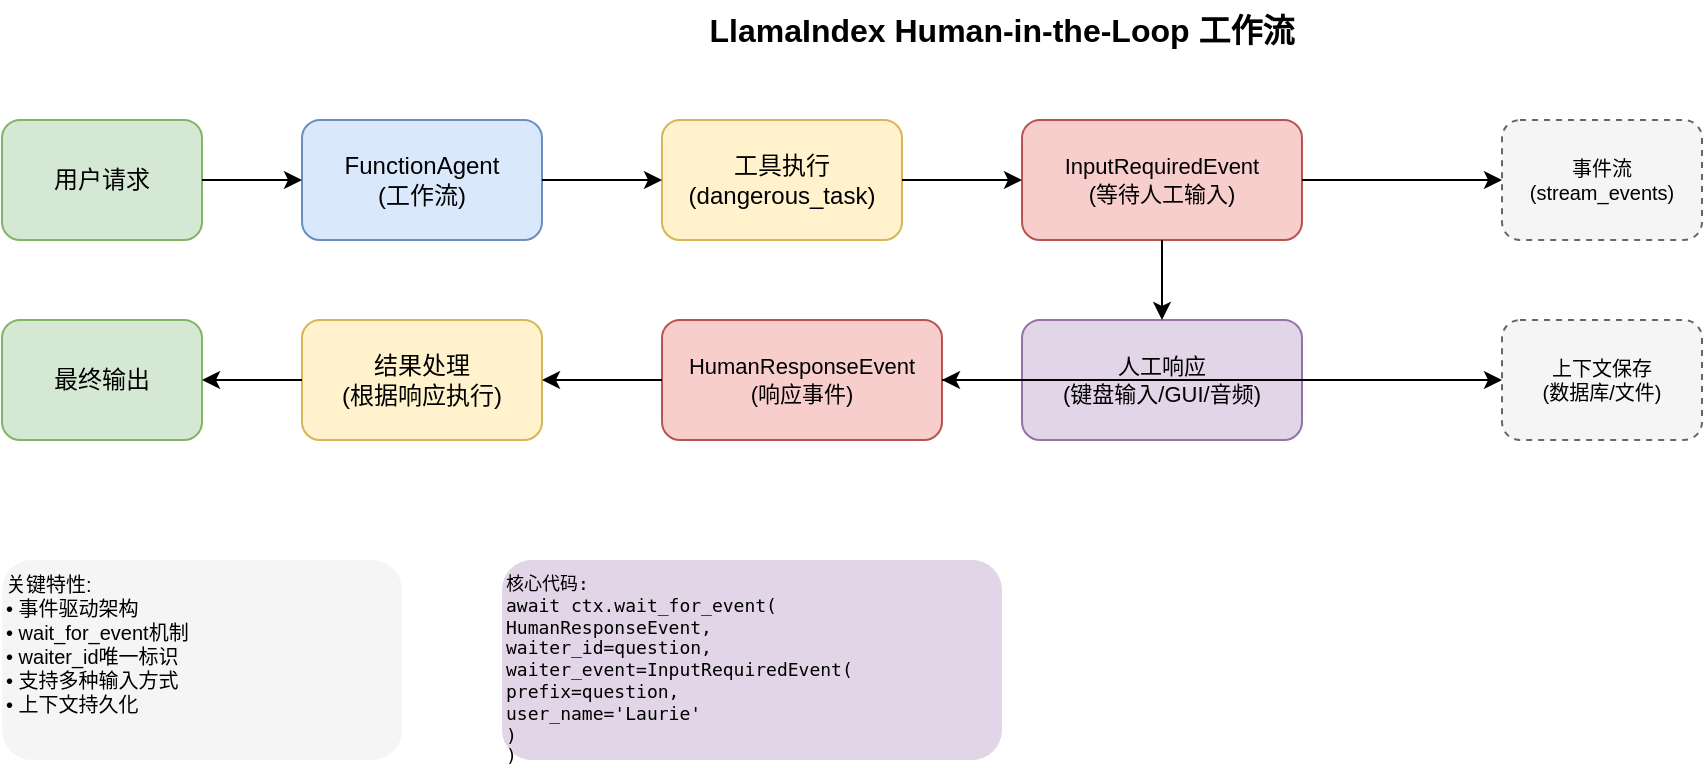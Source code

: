 <mxfile>
    <diagram name="LlamaIndex Human-in-the-Loop" id="llamaindex-human-in-loop">
        <mxGraphModel dx="532" dy="487" grid="1" gridSize="10" guides="1" tooltips="1" connect="1" arrows="1" fold="1" page="1" pageScale="1" pageWidth="1169" pageHeight="827" math="0" shadow="0">
            <root>
                <mxCell id="0"/>
                <mxCell id="1" parent="0"/>
                <mxCell id="title" value="LlamaIndex Human-in-the-Loop 工作流" style="text;html=1;strokeColor=none;fillColor=none;align=center;verticalAlign=middle;whiteSpace=wrap;rounded=0;fontSize=16;fontStyle=1;" parent="1" vertex="1">
                    <mxGeometry x="400" y="20" width="300" height="30" as="geometry"/>
                </mxCell>
                <mxCell id="user-input" value="用户请求" style="rounded=1;whiteSpace=wrap;html=1;fillColor=#d5e8d4;strokeColor=#82b366;fontSize=12;" parent="1" vertex="1">
                    <mxGeometry x="50" y="80" width="100" height="60" as="geometry"/>
                </mxCell>
                <mxCell id="function-agent" value="FunctionAgent&#10;(工作流)" style="rounded=1;whiteSpace=wrap;html=1;fillColor=#dae8fc;strokeColor=#6c8ebf;fontSize=12;" parent="1" vertex="1">
                    <mxGeometry x="200" y="80" width="120" height="60" as="geometry"/>
                </mxCell>
                <mxCell id="tool-execution" value="工具执行&#10;(dangerous_task)" style="rounded=1;whiteSpace=wrap;html=1;fillColor=#fff2cc;strokeColor=#d6b656;fontSize=12;" parent="1" vertex="1">
                    <mxGeometry x="380" y="80" width="120" height="60" as="geometry"/>
                </mxCell>
                <mxCell id="input-required" value="InputRequiredEvent&#10;(等待人工输入)" style="rounded=1;whiteSpace=wrap;html=1;fillColor=#f8cecc;strokeColor=#b85450;fontSize=11;" parent="1" vertex="1">
                    <mxGeometry x="560" y="80" width="140" height="60" as="geometry"/>
                </mxCell>
                <mxCell id="human-response" value="人工响应&#10;(键盘输入/GUI/音频)" style="rounded=1;whiteSpace=wrap;html=1;fillColor=#e1d5e7;strokeColor=#9673a6;fontSize=11;" parent="1" vertex="1">
                    <mxGeometry x="560" y="180" width="140" height="60" as="geometry"/>
                </mxCell>
                <mxCell id="human-response-event" value="HumanResponseEvent&#10;(响应事件)" style="rounded=1;whiteSpace=wrap;html=1;fillColor=#f8cecc;strokeColor=#b85450;fontSize=11;" parent="1" vertex="1">
                    <mxGeometry x="380" y="180" width="140" height="60" as="geometry"/>
                </mxCell>
                <mxCell id="result-processing" value="结果处理&#10;(根据响应执行)" style="rounded=1;whiteSpace=wrap;html=1;fillColor=#fff2cc;strokeColor=#d6b656;fontSize=12;" parent="1" vertex="1">
                    <mxGeometry x="200" y="180" width="120" height="60" as="geometry"/>
                </mxCell>
                <mxCell id="final-output" value="最终输出" style="rounded=1;whiteSpace=wrap;html=1;fillColor=#d5e8d4;strokeColor=#82b366;fontSize=12;" parent="1" vertex="1">
                    <mxGeometry x="50" y="180" width="100" height="60" as="geometry"/>
                </mxCell>
                <mxCell id="event-stream" value="事件流&#10;(stream_events)" style="rounded=1;whiteSpace=wrap;html=1;fillColor=#f5f5f5;strokeColor=#666666;fontSize=10;dashed=1;" parent="1" vertex="1">
                    <mxGeometry x="800" y="80" width="100" height="60" as="geometry"/>
                </mxCell>
                <mxCell id="context-save" value="上下文保存&#10;(数据库/文件)" style="rounded=1;whiteSpace=wrap;html=1;fillColor=#f5f5f5;strokeColor=#666666;fontSize=10;dashed=1;" parent="1" vertex="1">
                    <mxGeometry x="800" y="180" width="100" height="60" as="geometry"/>
                </mxCell>
                <mxCell id="edge1" parent="1" source="user-input" target="function-agent" edge="1">
                    <mxGeometry relative="1" as="geometry"/>
                </mxCell>
                <mxCell id="edge2" parent="1" source="function-agent" target="tool-execution" edge="1">
                    <mxGeometry relative="1" as="geometry"/>
                </mxCell>
                <mxCell id="edge3" parent="1" source="tool-execution" target="input-required" edge="1">
                    <mxGeometry relative="1" as="geometry"/>
                </mxCell>
                <mxCell id="edge4" parent="1" source="input-required" target="human-response" edge="1">
                    <mxGeometry relative="1" as="geometry"/>
                </mxCell>
                <mxCell id="edge5" parent="1" source="human-response" target="human-response-event" edge="1">
                    <mxGeometry relative="1" as="geometry"/>
                </mxCell>
                <mxCell id="edge6" parent="1" source="human-response-event" target="result-processing" edge="1">
                    <mxGeometry relative="1" as="geometry"/>
                </mxCell>
                <mxCell id="edge7" parent="1" source="result-processing" target="final-output" edge="1">
                    <mxGeometry relative="1" as="geometry"/>
                </mxCell>
                <mxCell id="edge8" parent="1" source="input-required" target="event-stream" edge="1">
                    <mxGeometry relative="1" as="geometry"/>
                </mxCell>
                <mxCell id="edge9" parent="1" source="human-response-event" target="context-save" edge="1">
                    <mxGeometry relative="1" as="geometry"/>
                </mxCell>
                <mxCell id="features" value="关键特性:&#10;• 事件驱动架构&#10;• wait_for_event机制&#10;• waiter_id唯一标识&#10;• 支持多种输入方式&#10;• 上下文持久化" style="text;html=1;strokeColor=none;fillColor=#f5f5f5;align=left;verticalAlign=top;whiteSpace=wrap;rounded=1;fontSize=10;" parent="1" vertex="1">
                    <mxGeometry x="50" y="300" width="200" height="100" as="geometry"/>
                </mxCell>
                <mxCell id="code-example" value="核心代码:&#10;await ctx.wait_for_event(&#10;  HumanResponseEvent,&#10;  waiter_id=question,&#10;  waiter_event=InputRequiredEvent(&#10;    prefix=question,&#10;    user_name='Laurie'&#10;  )&#10;)" style="text;html=1;strokeColor=none;fillColor=#e1d5e7;align=left;verticalAlign=top;whiteSpace=wrap;rounded=1;fontSize=9;fontFamily=monospace;" parent="1" vertex="1">
                    <mxGeometry x="300" y="300" width="250" height="100" as="geometry"/>
                </mxCell>
            </root>
        </mxGraphModel>
    </diagram>
</mxfile>